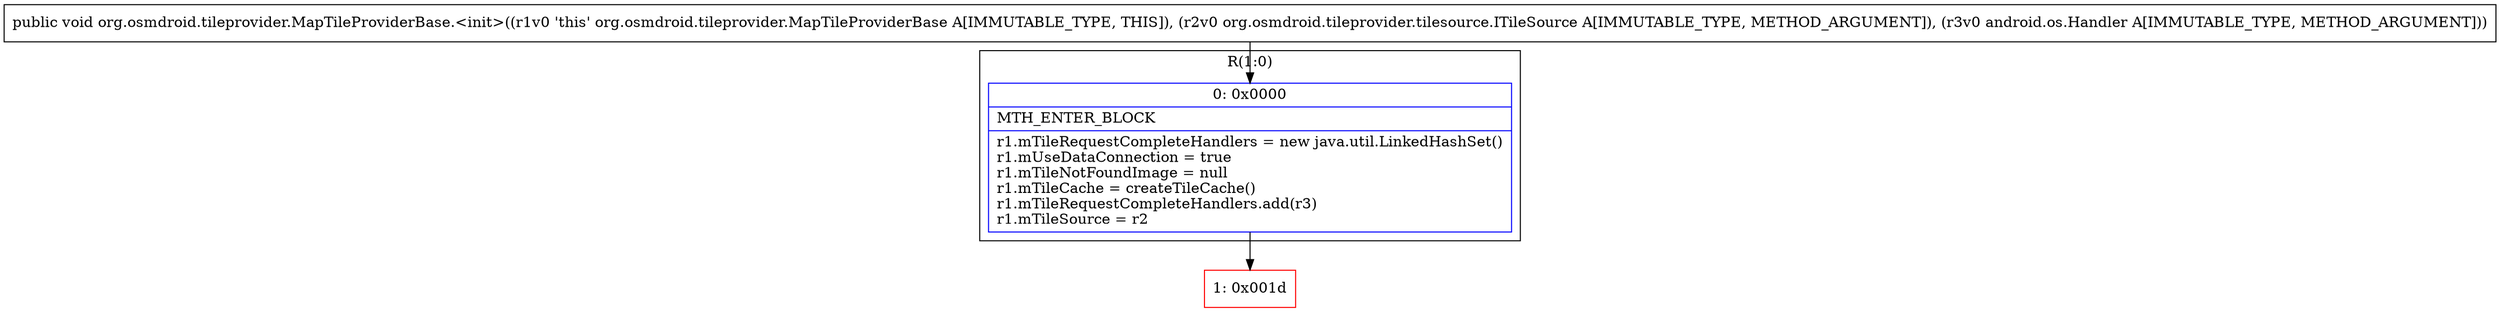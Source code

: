 digraph "CFG fororg.osmdroid.tileprovider.MapTileProviderBase.\<init\>(Lorg\/osmdroid\/tileprovider\/tilesource\/ITileSource;Landroid\/os\/Handler;)V" {
subgraph cluster_Region_1148076568 {
label = "R(1:0)";
node [shape=record,color=blue];
Node_0 [shape=record,label="{0\:\ 0x0000|MTH_ENTER_BLOCK\l|r1.mTileRequestCompleteHandlers = new java.util.LinkedHashSet()\lr1.mUseDataConnection = true\lr1.mTileNotFoundImage = null\lr1.mTileCache = createTileCache()\lr1.mTileRequestCompleteHandlers.add(r3)\lr1.mTileSource = r2\l}"];
}
Node_1 [shape=record,color=red,label="{1\:\ 0x001d}"];
MethodNode[shape=record,label="{public void org.osmdroid.tileprovider.MapTileProviderBase.\<init\>((r1v0 'this' org.osmdroid.tileprovider.MapTileProviderBase A[IMMUTABLE_TYPE, THIS]), (r2v0 org.osmdroid.tileprovider.tilesource.ITileSource A[IMMUTABLE_TYPE, METHOD_ARGUMENT]), (r3v0 android.os.Handler A[IMMUTABLE_TYPE, METHOD_ARGUMENT])) }"];
MethodNode -> Node_0;
Node_0 -> Node_1;
}

